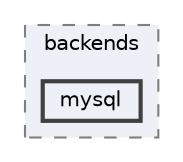 digraph "C:/Users/LukeMabie/documents/Development/Password_Saver_Using_Django-master/venv/Lib/site-packages/django/db/backends/mysql"
{
 // LATEX_PDF_SIZE
  bgcolor="transparent";
  edge [fontname=Helvetica,fontsize=10,labelfontname=Helvetica,labelfontsize=10];
  node [fontname=Helvetica,fontsize=10,shape=box,height=0.2,width=0.4];
  compound=true
  subgraph clusterdir_21135f5aa85734474baca6500c409704 {
    graph [ bgcolor="#edf0f7", pencolor="grey50", label="backends", fontname=Helvetica,fontsize=10 style="filled,dashed", URL="dir_21135f5aa85734474baca6500c409704.html",tooltip=""]
  dir_114a1d2ca386b2201101721c6880aa61 [label="mysql", fillcolor="#edf0f7", color="grey25", style="filled,bold", URL="dir_114a1d2ca386b2201101721c6880aa61.html",tooltip=""];
  }
}
